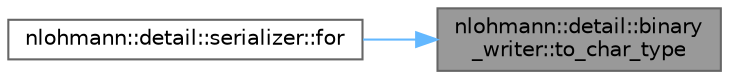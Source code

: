 digraph "nlohmann::detail::binary_writer::to_char_type"
{
 // LATEX_PDF_SIZE
  bgcolor="transparent";
  edge [fontname=Helvetica,fontsize=10,labelfontname=Helvetica,labelfontsize=10];
  node [fontname=Helvetica,fontsize=10,shape=box,height=0.2,width=0.4];
  rankdir="RL";
  Node1 [id="Node000001",label="nlohmann::detail::binary\l_writer::to_char_type",height=0.2,width=0.4,color="gray40", fillcolor="grey60", style="filled", fontcolor="black",tooltip=" "];
  Node1 -> Node2 [id="edge1_Node000001_Node000002",dir="back",color="steelblue1",style="solid",tooltip=" "];
  Node2 [id="Node000002",label="nlohmann::detail::serializer::for",height=0.2,width=0.4,color="grey40", fillcolor="white", style="filled",URL="$classnlohmann_1_1detail_1_1serializer.html#ab14b8ec1f8102aa4c7e3c349f317654e",tooltip=" "];
}
